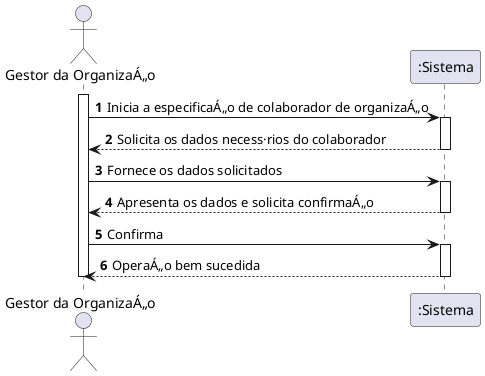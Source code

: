 @startuml

autonumber
actor "Gestor da OrganizaÁ„o" as CO

activate CO

CO -> ":Sistema" : Inicia a especificaÁ„o de colaborador de organizaÁ„o
activate ":Sistema"
":Sistema" --> CO : Solicita os dados necess·rios do colaborador
deactivate ":Sistema"

CO -> ":Sistema" : Fornece os dados solicitados
activate ":Sistema"
":Sistema" --> CO : Apresenta os dados e solicita confirmaÁ„o 
deactivate ":Sistema"

CO -> ":Sistema" : Confirma
activate ":Sistema"
":Sistema" --> CO : OperaÁ„o bem sucedida
deactivate ":Sistema"

deactivate CO

@enduml
